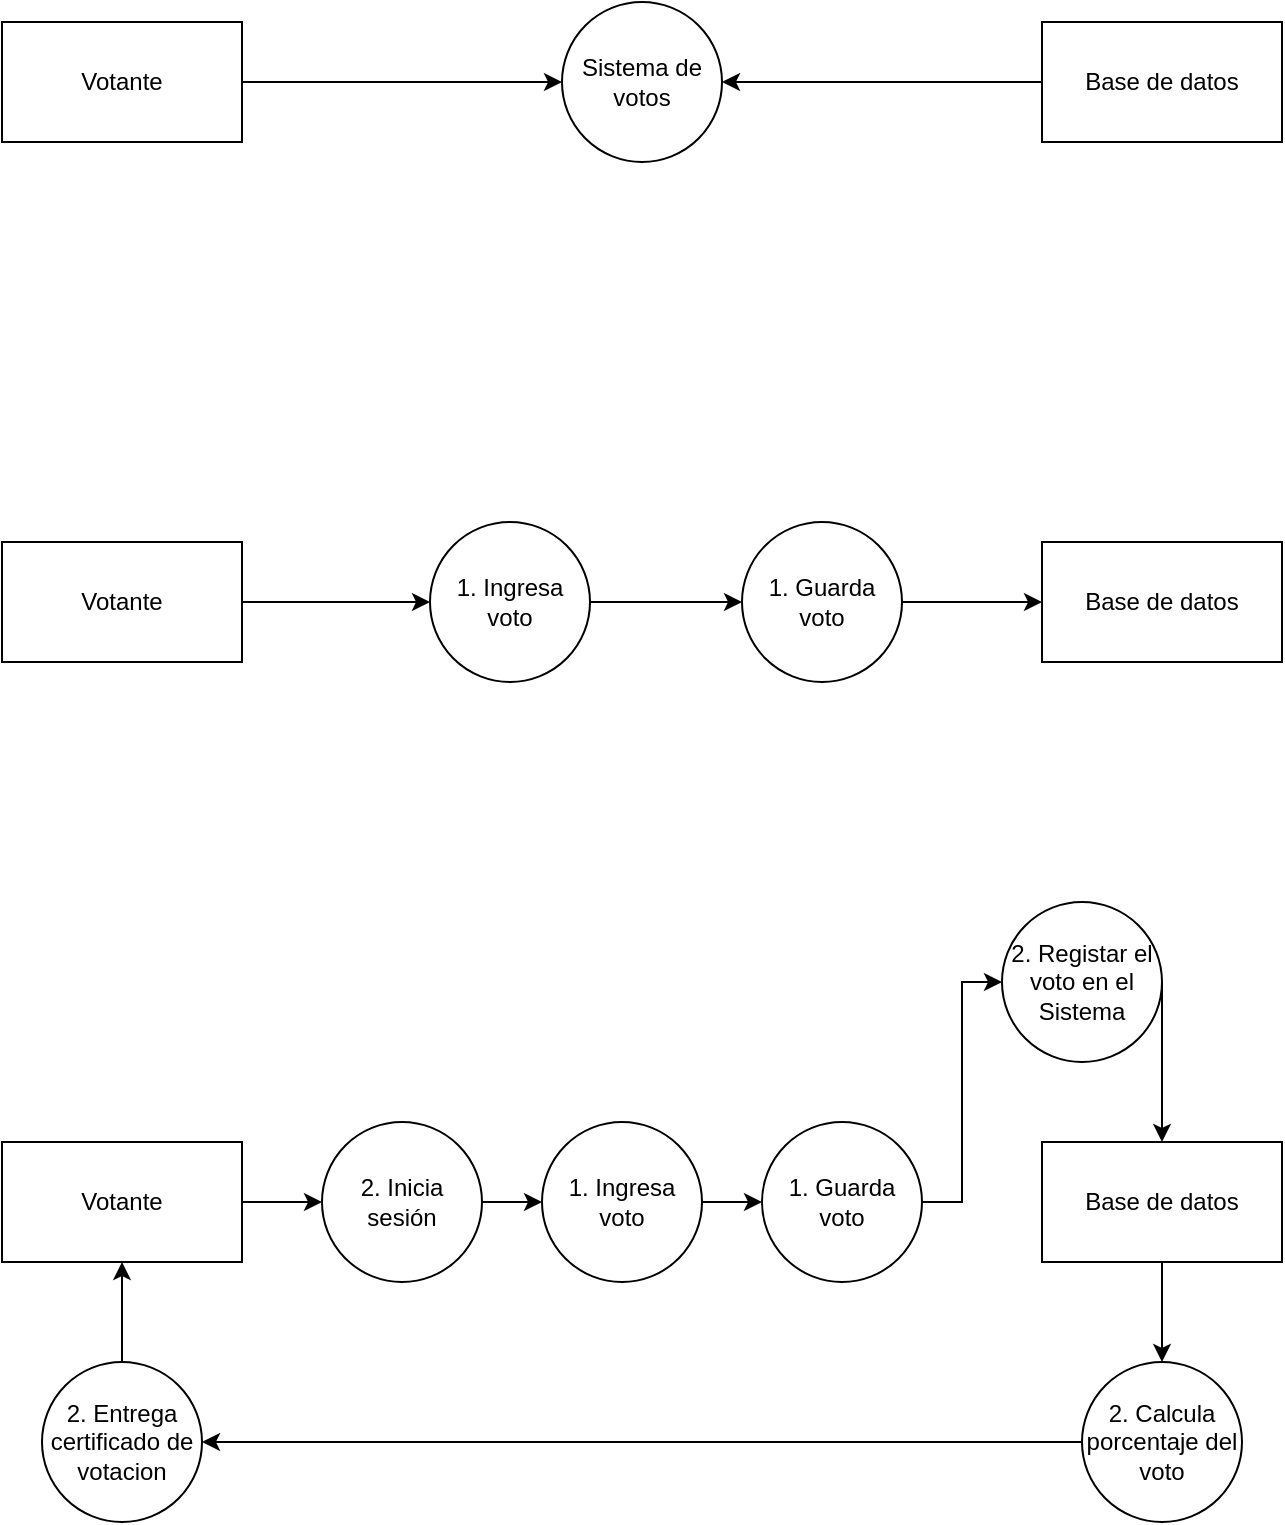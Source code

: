 <mxfile version="21.7.5" type="device">
  <diagram name="Página-1" id="4bK5ch8U3DDefr6Q47va">
    <mxGraphModel dx="1434" dy="806" grid="1" gridSize="10" guides="1" tooltips="1" connect="1" arrows="1" fold="1" page="1" pageScale="1" pageWidth="827" pageHeight="1169" math="0" shadow="0">
      <root>
        <mxCell id="0" />
        <mxCell id="1" parent="0" />
        <mxCell id="7XaZhCJQ8-Ex-2jWwDRv-5" style="edgeStyle=orthogonalEdgeStyle;rounded=0;orthogonalLoop=1;jettySize=auto;html=1;entryX=0;entryY=0.5;entryDx=0;entryDy=0;" edge="1" parent="1" source="7XaZhCJQ8-Ex-2jWwDRv-2" target="7XaZhCJQ8-Ex-2jWwDRv-4">
          <mxGeometry relative="1" as="geometry" />
        </mxCell>
        <mxCell id="7XaZhCJQ8-Ex-2jWwDRv-2" value="Votante" style="rounded=0;whiteSpace=wrap;html=1;" vertex="1" parent="1">
          <mxGeometry x="120" y="180" width="120" height="60" as="geometry" />
        </mxCell>
        <mxCell id="7XaZhCJQ8-Ex-2jWwDRv-7" style="edgeStyle=orthogonalEdgeStyle;rounded=0;orthogonalLoop=1;jettySize=auto;html=1;entryX=1;entryY=0.5;entryDx=0;entryDy=0;" edge="1" parent="1" source="7XaZhCJQ8-Ex-2jWwDRv-3" target="7XaZhCJQ8-Ex-2jWwDRv-4">
          <mxGeometry relative="1" as="geometry" />
        </mxCell>
        <mxCell id="7XaZhCJQ8-Ex-2jWwDRv-3" value="Base de datos" style="rounded=0;whiteSpace=wrap;html=1;" vertex="1" parent="1">
          <mxGeometry x="640" y="180" width="120" height="60" as="geometry" />
        </mxCell>
        <mxCell id="7XaZhCJQ8-Ex-2jWwDRv-4" value="Sistema de votos" style="ellipse;whiteSpace=wrap;html=1;aspect=fixed;" vertex="1" parent="1">
          <mxGeometry x="400" y="170" width="80" height="80" as="geometry" />
        </mxCell>
        <mxCell id="7XaZhCJQ8-Ex-2jWwDRv-8" style="edgeStyle=orthogonalEdgeStyle;rounded=0;orthogonalLoop=1;jettySize=auto;html=1;entryX=0;entryY=0.5;entryDx=0;entryDy=0;" edge="1" parent="1" source="7XaZhCJQ8-Ex-2jWwDRv-9" target="7XaZhCJQ8-Ex-2jWwDRv-12">
          <mxGeometry relative="1" as="geometry" />
        </mxCell>
        <mxCell id="7XaZhCJQ8-Ex-2jWwDRv-9" value="Votante" style="rounded=0;whiteSpace=wrap;html=1;" vertex="1" parent="1">
          <mxGeometry x="120" y="440" width="120" height="60" as="geometry" />
        </mxCell>
        <mxCell id="7XaZhCJQ8-Ex-2jWwDRv-11" value="Base de datos" style="rounded=0;whiteSpace=wrap;html=1;" vertex="1" parent="1">
          <mxGeometry x="640" y="440" width="120" height="60" as="geometry" />
        </mxCell>
        <mxCell id="7XaZhCJQ8-Ex-2jWwDRv-14" value="" style="edgeStyle=orthogonalEdgeStyle;rounded=0;orthogonalLoop=1;jettySize=auto;html=1;" edge="1" parent="1" source="7XaZhCJQ8-Ex-2jWwDRv-12" target="7XaZhCJQ8-Ex-2jWwDRv-13">
          <mxGeometry relative="1" as="geometry" />
        </mxCell>
        <mxCell id="7XaZhCJQ8-Ex-2jWwDRv-12" value="1. Ingresa voto" style="ellipse;whiteSpace=wrap;html=1;aspect=fixed;" vertex="1" parent="1">
          <mxGeometry x="334" y="430" width="80" height="80" as="geometry" />
        </mxCell>
        <mxCell id="7XaZhCJQ8-Ex-2jWwDRv-15" value="" style="edgeStyle=orthogonalEdgeStyle;rounded=0;orthogonalLoop=1;jettySize=auto;html=1;" edge="1" parent="1" source="7XaZhCJQ8-Ex-2jWwDRv-13" target="7XaZhCJQ8-Ex-2jWwDRv-11">
          <mxGeometry relative="1" as="geometry" />
        </mxCell>
        <mxCell id="7XaZhCJQ8-Ex-2jWwDRv-13" value="1. Guarda voto" style="ellipse;whiteSpace=wrap;html=1;aspect=fixed;" vertex="1" parent="1">
          <mxGeometry x="490" y="430" width="80" height="80" as="geometry" />
        </mxCell>
        <mxCell id="7XaZhCJQ8-Ex-2jWwDRv-27" style="edgeStyle=orthogonalEdgeStyle;rounded=0;orthogonalLoop=1;jettySize=auto;html=1;entryX=0;entryY=0.5;entryDx=0;entryDy=0;" edge="1" parent="1" source="7XaZhCJQ8-Ex-2jWwDRv-17" target="7XaZhCJQ8-Ex-2jWwDRv-23">
          <mxGeometry relative="1" as="geometry" />
        </mxCell>
        <mxCell id="7XaZhCJQ8-Ex-2jWwDRv-17" value="Votante" style="rounded=0;whiteSpace=wrap;html=1;" vertex="1" parent="1">
          <mxGeometry x="120" y="740" width="120" height="60" as="geometry" />
        </mxCell>
        <mxCell id="7XaZhCJQ8-Ex-2jWwDRv-31" style="edgeStyle=orthogonalEdgeStyle;rounded=0;orthogonalLoop=1;jettySize=auto;html=1;entryX=0.5;entryY=0;entryDx=0;entryDy=0;" edge="1" parent="1" source="7XaZhCJQ8-Ex-2jWwDRv-18" target="7XaZhCJQ8-Ex-2jWwDRv-25">
          <mxGeometry relative="1" as="geometry" />
        </mxCell>
        <mxCell id="7XaZhCJQ8-Ex-2jWwDRv-18" value="Base de datos" style="rounded=0;whiteSpace=wrap;html=1;" vertex="1" parent="1">
          <mxGeometry x="640" y="740" width="120" height="60" as="geometry" />
        </mxCell>
        <mxCell id="7XaZhCJQ8-Ex-2jWwDRv-19" value="" style="edgeStyle=orthogonalEdgeStyle;rounded=0;orthogonalLoop=1;jettySize=auto;html=1;" edge="1" parent="1" source="7XaZhCJQ8-Ex-2jWwDRv-20" target="7XaZhCJQ8-Ex-2jWwDRv-22">
          <mxGeometry relative="1" as="geometry" />
        </mxCell>
        <mxCell id="7XaZhCJQ8-Ex-2jWwDRv-20" value="1. Ingresa voto" style="ellipse;whiteSpace=wrap;html=1;aspect=fixed;" vertex="1" parent="1">
          <mxGeometry x="390" y="730" width="80" height="80" as="geometry" />
        </mxCell>
        <mxCell id="7XaZhCJQ8-Ex-2jWwDRv-29" style="edgeStyle=orthogonalEdgeStyle;rounded=0;orthogonalLoop=1;jettySize=auto;html=1;entryX=0;entryY=0.5;entryDx=0;entryDy=0;" edge="1" parent="1" source="7XaZhCJQ8-Ex-2jWwDRv-22" target="7XaZhCJQ8-Ex-2jWwDRv-24">
          <mxGeometry relative="1" as="geometry" />
        </mxCell>
        <mxCell id="7XaZhCJQ8-Ex-2jWwDRv-22" value="1. Guarda voto" style="ellipse;whiteSpace=wrap;html=1;aspect=fixed;" vertex="1" parent="1">
          <mxGeometry x="500" y="730" width="80" height="80" as="geometry" />
        </mxCell>
        <mxCell id="7XaZhCJQ8-Ex-2jWwDRv-28" value="" style="edgeStyle=orthogonalEdgeStyle;rounded=0;orthogonalLoop=1;jettySize=auto;html=1;" edge="1" parent="1" source="7XaZhCJQ8-Ex-2jWwDRv-23" target="7XaZhCJQ8-Ex-2jWwDRv-20">
          <mxGeometry relative="1" as="geometry" />
        </mxCell>
        <mxCell id="7XaZhCJQ8-Ex-2jWwDRv-23" value="2. Inicia sesión" style="ellipse;whiteSpace=wrap;html=1;aspect=fixed;" vertex="1" parent="1">
          <mxGeometry x="280" y="730" width="80" height="80" as="geometry" />
        </mxCell>
        <mxCell id="7XaZhCJQ8-Ex-2jWwDRv-30" style="edgeStyle=orthogonalEdgeStyle;rounded=0;orthogonalLoop=1;jettySize=auto;html=1;entryX=0.5;entryY=0;entryDx=0;entryDy=0;exitX=1;exitY=0.5;exitDx=0;exitDy=0;" edge="1" parent="1" source="7XaZhCJQ8-Ex-2jWwDRv-24" target="7XaZhCJQ8-Ex-2jWwDRv-18">
          <mxGeometry relative="1" as="geometry">
            <Array as="points">
              <mxPoint x="700" y="690" />
              <mxPoint x="700" y="690" />
            </Array>
          </mxGeometry>
        </mxCell>
        <mxCell id="7XaZhCJQ8-Ex-2jWwDRv-24" value="2. Registar el voto en el Sistema" style="ellipse;whiteSpace=wrap;html=1;aspect=fixed;" vertex="1" parent="1">
          <mxGeometry x="620" y="620" width="80" height="80" as="geometry" />
        </mxCell>
        <mxCell id="7XaZhCJQ8-Ex-2jWwDRv-33" style="edgeStyle=orthogonalEdgeStyle;rounded=0;orthogonalLoop=1;jettySize=auto;html=1;entryX=1;entryY=0.5;entryDx=0;entryDy=0;" edge="1" parent="1" source="7XaZhCJQ8-Ex-2jWwDRv-25" target="7XaZhCJQ8-Ex-2jWwDRv-26">
          <mxGeometry relative="1" as="geometry" />
        </mxCell>
        <mxCell id="7XaZhCJQ8-Ex-2jWwDRv-25" value="2. Calcula porcentaje del voto" style="ellipse;whiteSpace=wrap;html=1;aspect=fixed;" vertex="1" parent="1">
          <mxGeometry x="660" y="850" width="80" height="80" as="geometry" />
        </mxCell>
        <mxCell id="7XaZhCJQ8-Ex-2jWwDRv-32" value="" style="edgeStyle=orthogonalEdgeStyle;rounded=0;orthogonalLoop=1;jettySize=auto;html=1;" edge="1" parent="1" source="7XaZhCJQ8-Ex-2jWwDRv-26" target="7XaZhCJQ8-Ex-2jWwDRv-17">
          <mxGeometry relative="1" as="geometry" />
        </mxCell>
        <mxCell id="7XaZhCJQ8-Ex-2jWwDRv-26" value="2. Entrega certificado de votacion" style="ellipse;whiteSpace=wrap;html=1;aspect=fixed;" vertex="1" parent="1">
          <mxGeometry x="140" y="850" width="80" height="80" as="geometry" />
        </mxCell>
      </root>
    </mxGraphModel>
  </diagram>
</mxfile>

